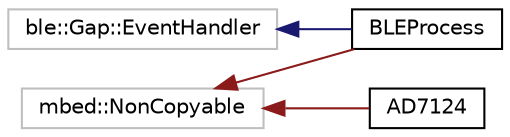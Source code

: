 digraph "Graphical Class Hierarchy"
{
 // LATEX_PDF_SIZE
  edge [fontname="Helvetica",fontsize="10",labelfontname="Helvetica",labelfontsize="10"];
  node [fontname="Helvetica",fontsize="10",shape=record];
  rankdir="LR";
  Node1 [label="ble::Gap::EventHandler",height=0.2,width=0.4,color="grey75", fillcolor="white", style="filled",tooltip=" "];
  Node1 -> Node0 [dir="back",color="midnightblue",fontsize="10",style="solid",fontname="Helvetica"];
  Node0 [label="BLEProcess",height=0.2,width=0.4,color="black", fillcolor="white", style="filled",URL="$classBLEProcess.html",tooltip=" "];
  Node11 [label="mbed::NonCopyable",height=0.2,width=0.4,color="grey75", fillcolor="white", style="filled",tooltip=" "];
  Node11 -> Node12 [dir="back",color="firebrick4",fontsize="10",style="solid",fontname="Helvetica"];
  Node12 [label="AD7124",height=0.2,width=0.4,color="black", fillcolor="white", style="filled",URL="$classAD7124.html",tooltip=" "];
  Node11 -> Node0 [dir="back",color="firebrick4",fontsize="10",style="solid",fontname="Helvetica"];
}
